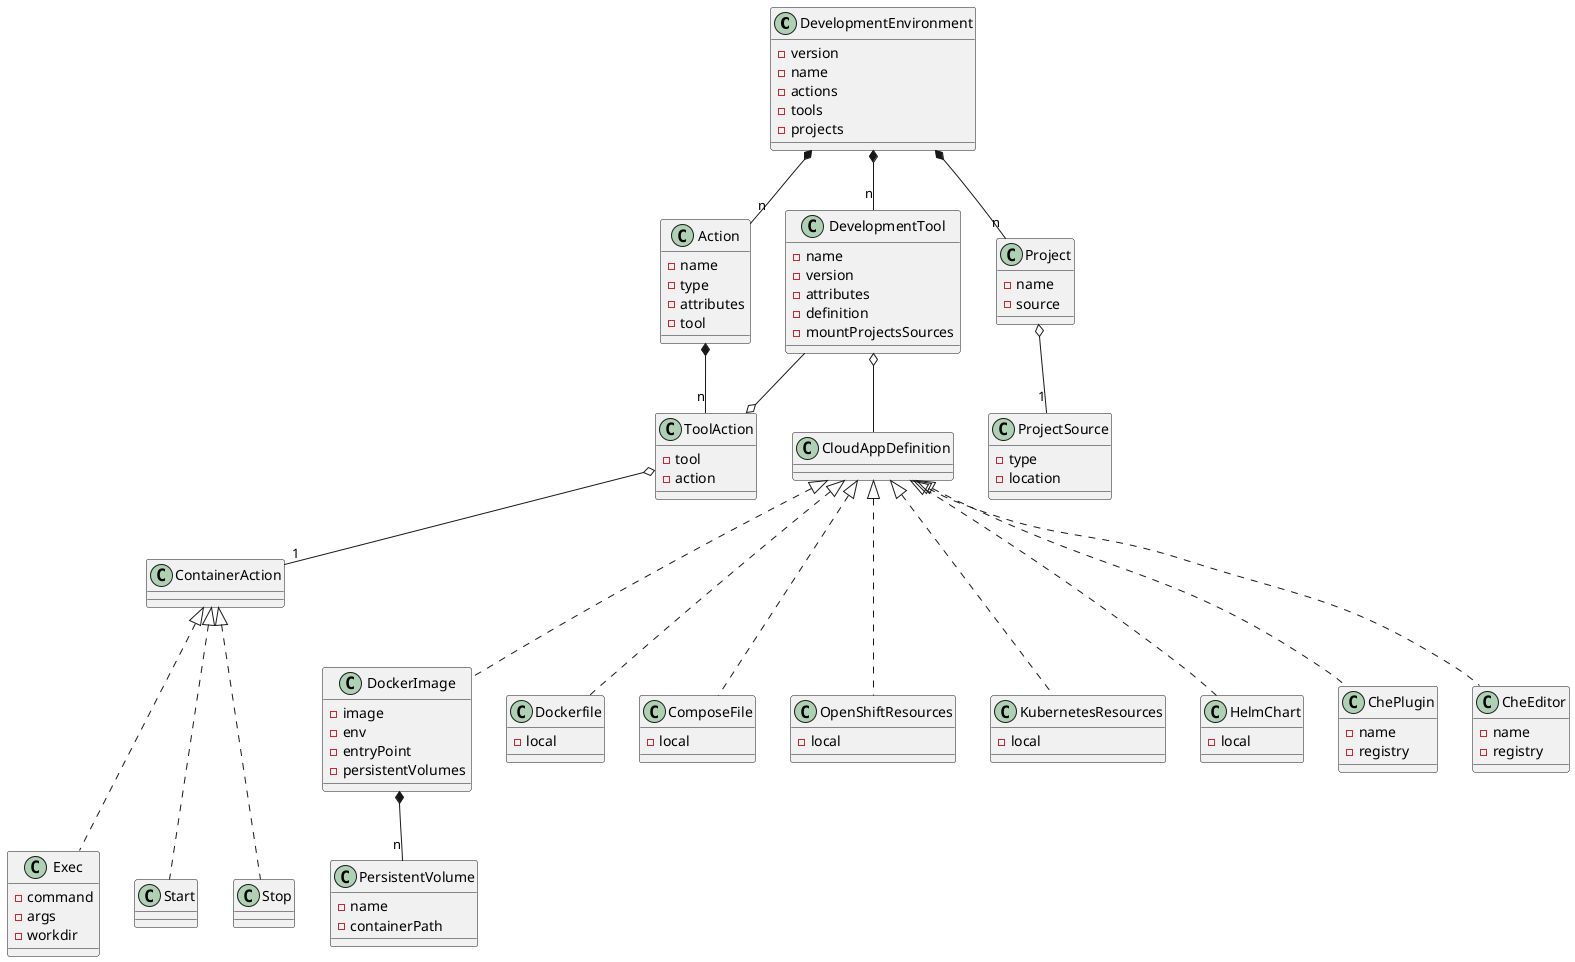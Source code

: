 @startuml devfile

class DevelopmentEnvironment {
  - version
  - name
  - actions
  - tools
  - projects
}

together {
  class DevelopmentTool
  class Action
  class Project
}

together {
  class ToolAction
  class CloudAppDefinition
}

DevelopmentEnvironment *-- "n" DevelopmentTool
DevelopmentEnvironment *-- "n" Action
DevelopmentEnvironment *-- "n" Project

class DevelopmentTool {
    - name
    - version
    - attributes
    - definition
    - mountProjectsSources
}

DevelopmentTool o-- CloudAppDefinition

CloudAppDefinition <|-.. DockerImage
CloudAppDefinition <|-.. Dockerfile
CloudAppDefinition <|-.. ComposeFile
CloudAppDefinition <|-.. OpenShiftResources
CloudAppDefinition <|-.. KubernetesResources
CloudAppDefinition <|-.. HelmChart
CloudAppDefinition <|-.. ChePlugin
CloudAppDefinition <|-.. CheEditor

class Action {
  - name
  - type
  - attributes
  - tool
}

Action *-- "n" ToolAction
ToolAction o-- DevelopmentTool

class ToolAction {
  - tool
  - action
}

ToolAction o-- "1" ContainerAction

ContainerAction <|-..Exec
ContainerAction <|-..Start
ContainerAction <|-..Stop

together {
  class Exec
  class Start
  class Stop
}

class Exec {
  - command
  - args
  - workdir
}

class Project {
  - name
  - source
}

Project o-- "1" ProjectSource

class ProjectSource {
  - type
  - location
}

class DockerImage {
  - image
  - env
  - entryPoint
  - persistentVolumes
}

DockerImage *-- "n" PersistentVolume

class PersistentVolume {
  - name
  - containerPath
}

class ComposeFile {
  - local
}

class Dockerfile {
  - local
}

class OpenShiftResources {
  - local
}

class KubernetesResources {
  - local
}

class HelmChart {
  - local
}

class ChePlugin {
  - name
  - registry
}

class CheEditor {
  - name
  - registry
}

@enduml
